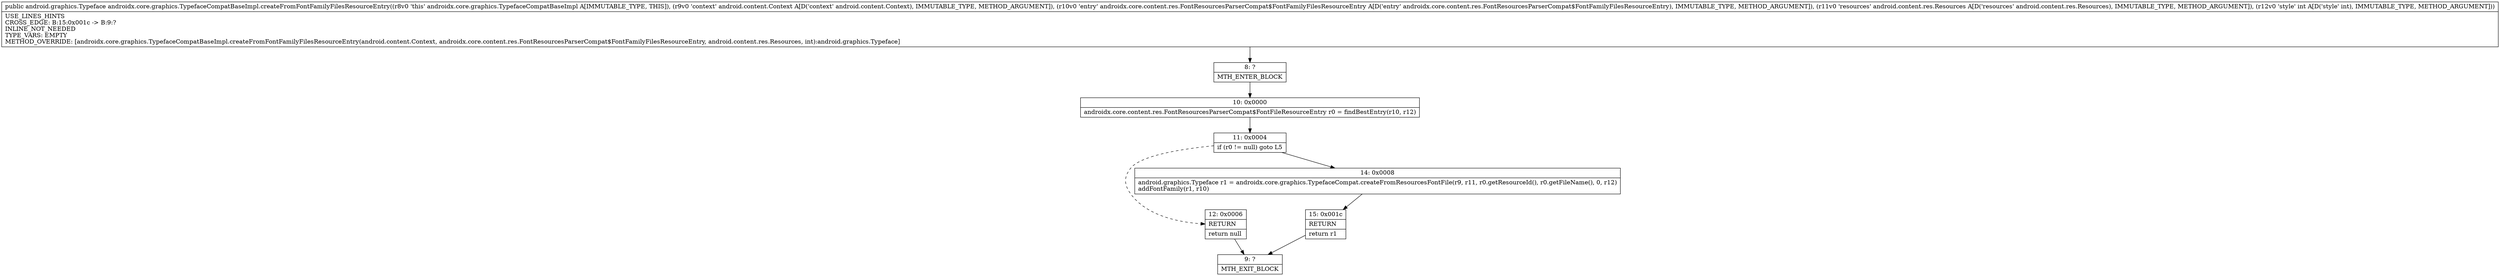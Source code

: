 digraph "CFG forandroidx.core.graphics.TypefaceCompatBaseImpl.createFromFontFamilyFilesResourceEntry(Landroid\/content\/Context;Landroidx\/core\/content\/res\/FontResourcesParserCompat$FontFamilyFilesResourceEntry;Landroid\/content\/res\/Resources;I)Landroid\/graphics\/Typeface;" {
Node_8 [shape=record,label="{8\:\ ?|MTH_ENTER_BLOCK\l}"];
Node_10 [shape=record,label="{10\:\ 0x0000|androidx.core.content.res.FontResourcesParserCompat$FontFileResourceEntry r0 = findBestEntry(r10, r12)\l}"];
Node_11 [shape=record,label="{11\:\ 0x0004|if (r0 != null) goto L5\l}"];
Node_12 [shape=record,label="{12\:\ 0x0006|RETURN\l|return null\l}"];
Node_9 [shape=record,label="{9\:\ ?|MTH_EXIT_BLOCK\l}"];
Node_14 [shape=record,label="{14\:\ 0x0008|android.graphics.Typeface r1 = androidx.core.graphics.TypefaceCompat.createFromResourcesFontFile(r9, r11, r0.getResourceId(), r0.getFileName(), 0, r12)\laddFontFamily(r1, r10)\l}"];
Node_15 [shape=record,label="{15\:\ 0x001c|RETURN\l|return r1\l}"];
MethodNode[shape=record,label="{public android.graphics.Typeface androidx.core.graphics.TypefaceCompatBaseImpl.createFromFontFamilyFilesResourceEntry((r8v0 'this' androidx.core.graphics.TypefaceCompatBaseImpl A[IMMUTABLE_TYPE, THIS]), (r9v0 'context' android.content.Context A[D('context' android.content.Context), IMMUTABLE_TYPE, METHOD_ARGUMENT]), (r10v0 'entry' androidx.core.content.res.FontResourcesParserCompat$FontFamilyFilesResourceEntry A[D('entry' androidx.core.content.res.FontResourcesParserCompat$FontFamilyFilesResourceEntry), IMMUTABLE_TYPE, METHOD_ARGUMENT]), (r11v0 'resources' android.content.res.Resources A[D('resources' android.content.res.Resources), IMMUTABLE_TYPE, METHOD_ARGUMENT]), (r12v0 'style' int A[D('style' int), IMMUTABLE_TYPE, METHOD_ARGUMENT]))  | USE_LINES_HINTS\lCROSS_EDGE: B:15:0x001c \-\> B:9:?\lINLINE_NOT_NEEDED\lTYPE_VARS: EMPTY\lMETHOD_OVERRIDE: [androidx.core.graphics.TypefaceCompatBaseImpl.createFromFontFamilyFilesResourceEntry(android.content.Context, androidx.core.content.res.FontResourcesParserCompat$FontFamilyFilesResourceEntry, android.content.res.Resources, int):android.graphics.Typeface]\l}"];
MethodNode -> Node_8;Node_8 -> Node_10;
Node_10 -> Node_11;
Node_11 -> Node_12[style=dashed];
Node_11 -> Node_14;
Node_12 -> Node_9;
Node_14 -> Node_15;
Node_15 -> Node_9;
}

